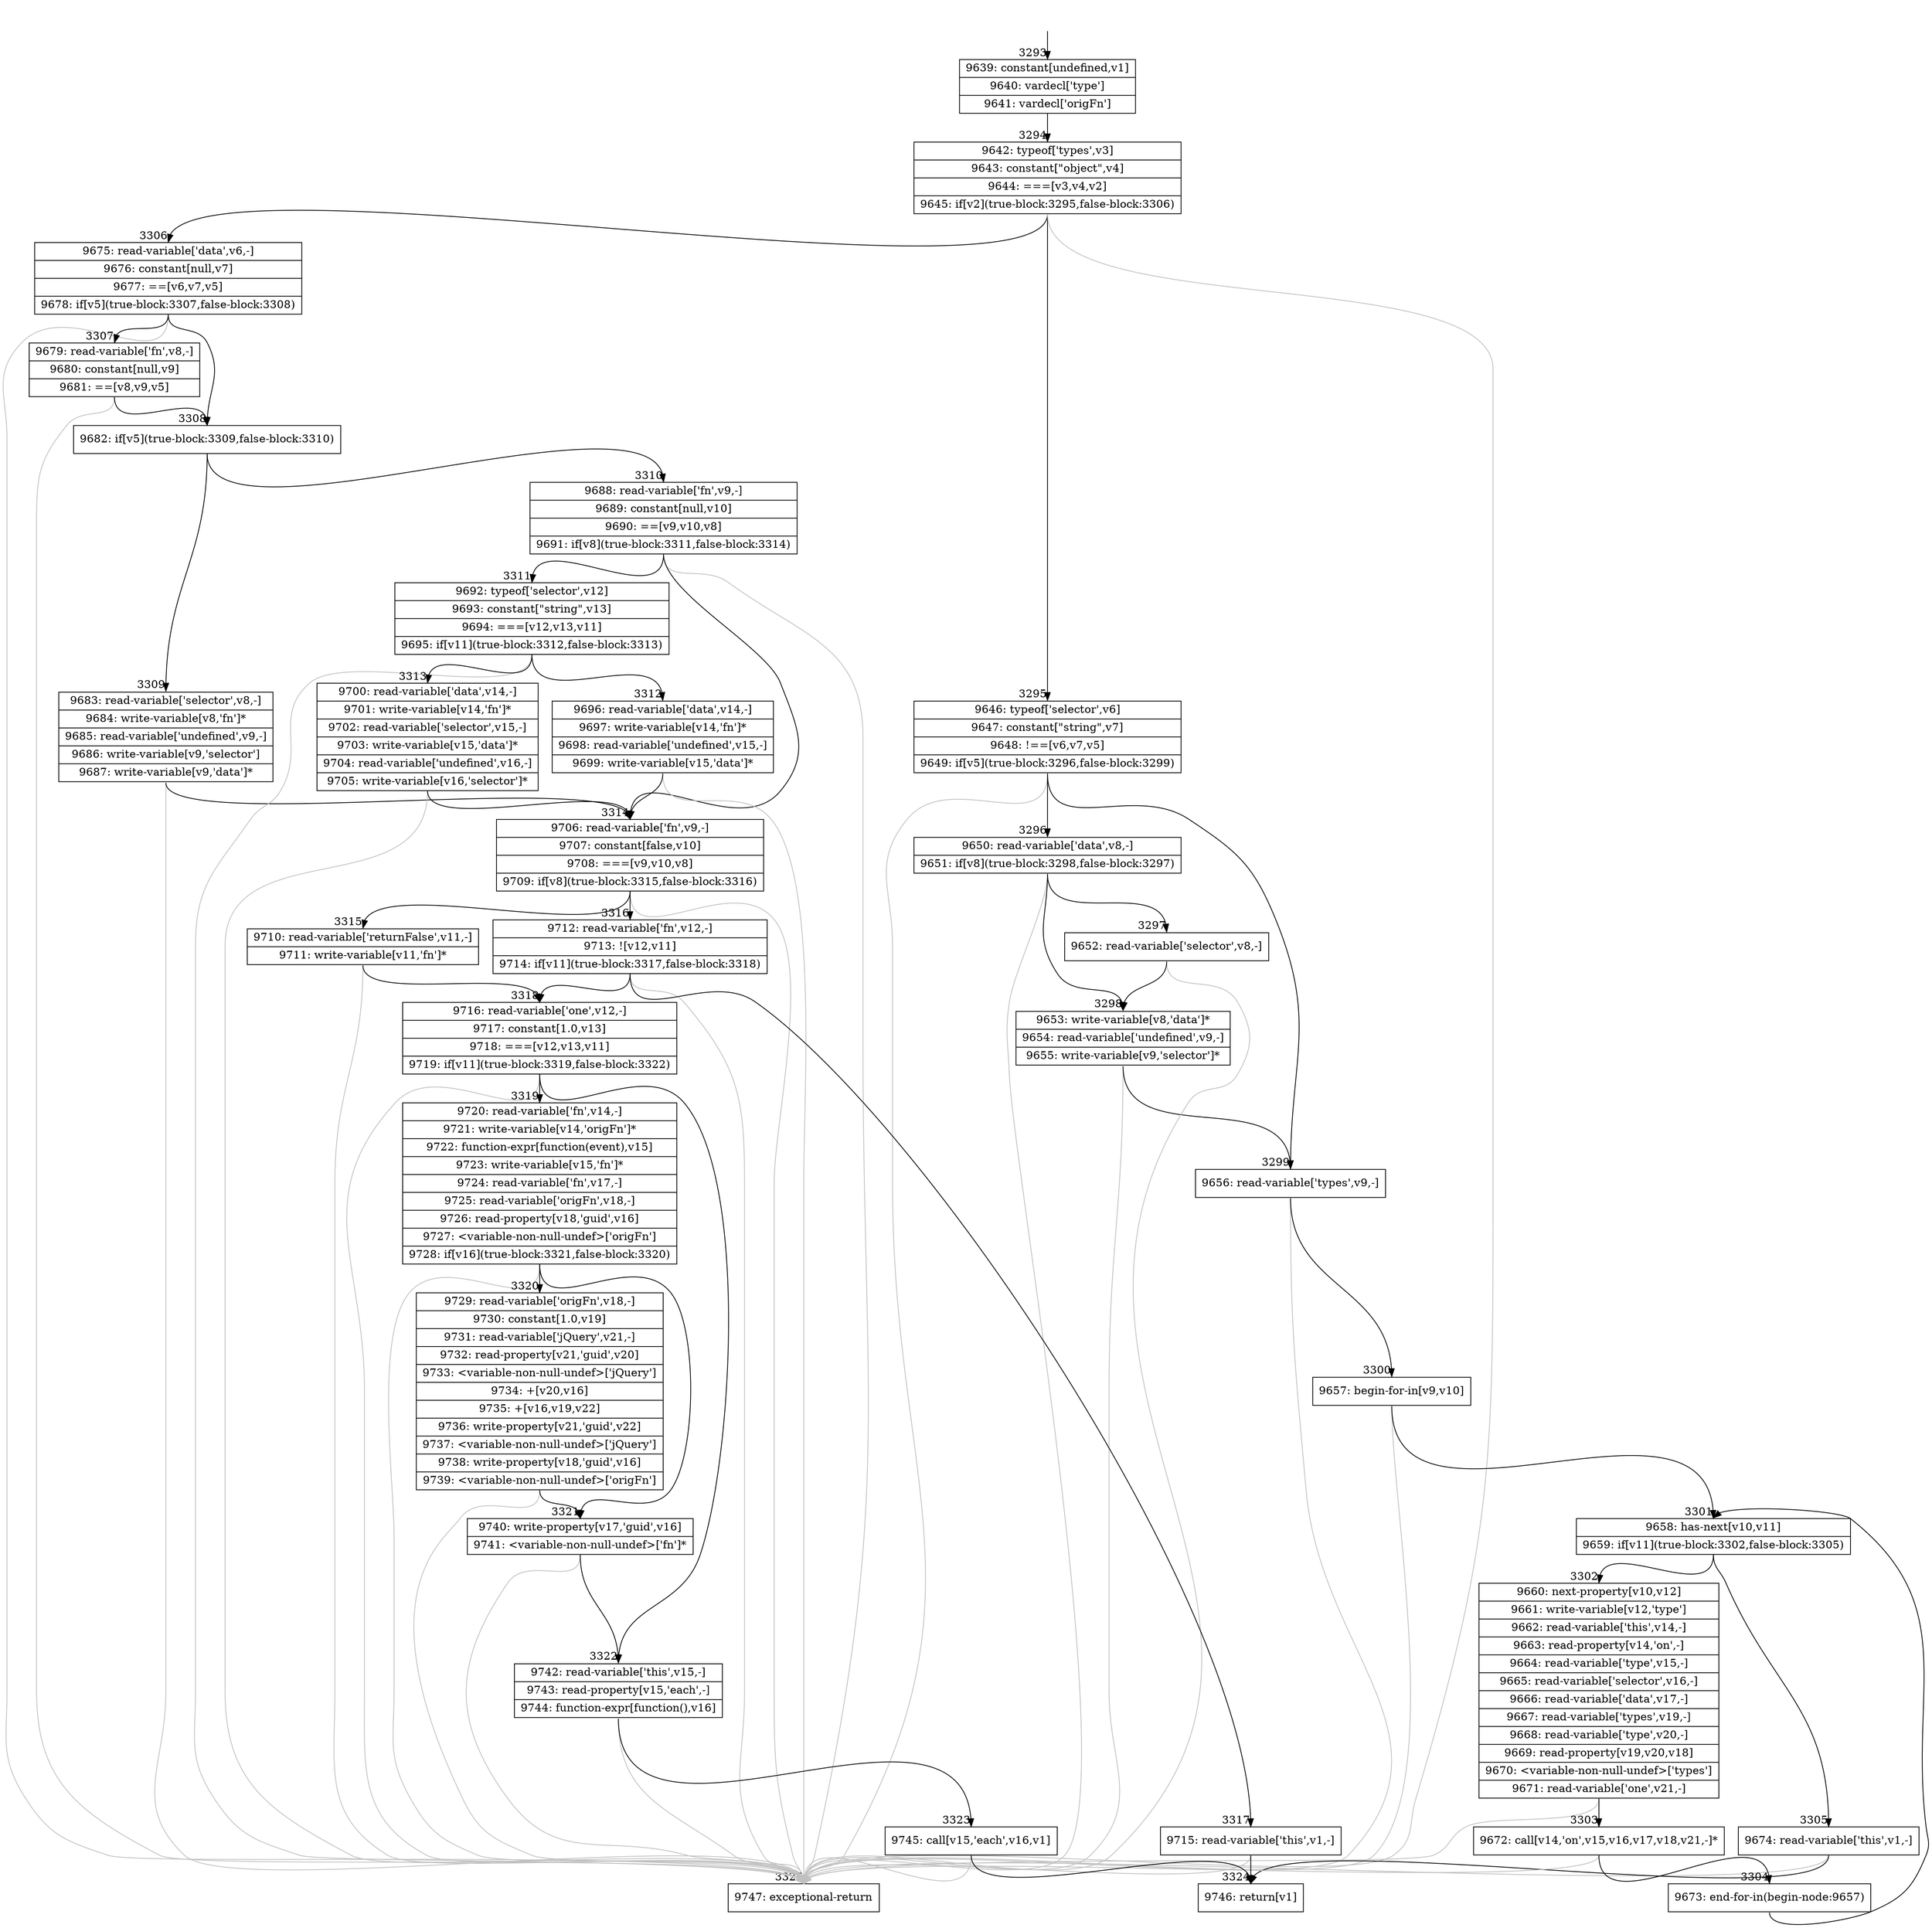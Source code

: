 digraph {
rankdir="TD"
BB_entry209[shape=none,label=""];
BB_entry209 -> BB3293 [tailport=s, headport=n, headlabel="    3293"]
BB3293 [shape=record label="{9639: constant[undefined,v1]|9640: vardecl['type']|9641: vardecl['origFn']}" ] 
BB3293 -> BB3294 [tailport=s, headport=n, headlabel="      3294"]
BB3294 [shape=record label="{9642: typeof['types',v3]|9643: constant[\"object\",v4]|9644: ===[v3,v4,v2]|9645: if[v2](true-block:3295,false-block:3306)}" ] 
BB3294 -> BB3295 [tailport=s, headport=n, headlabel="      3295"]
BB3294 -> BB3306 [tailport=s, headport=n, headlabel="      3306"]
BB3294 -> BB3325 [tailport=s, headport=n, color=gray, headlabel="      3325"]
BB3295 [shape=record label="{9646: typeof['selector',v6]|9647: constant[\"string\",v7]|9648: !==[v6,v7,v5]|9649: if[v5](true-block:3296,false-block:3299)}" ] 
BB3295 -> BB3296 [tailport=s, headport=n, headlabel="      3296"]
BB3295 -> BB3299 [tailport=s, headport=n, headlabel="      3299"]
BB3295 -> BB3325 [tailport=s, headport=n, color=gray]
BB3296 [shape=record label="{9650: read-variable['data',v8,-]|9651: if[v8](true-block:3298,false-block:3297)}" ] 
BB3296 -> BB3298 [tailport=s, headport=n, headlabel="      3298"]
BB3296 -> BB3297 [tailport=s, headport=n, headlabel="      3297"]
BB3296 -> BB3325 [tailport=s, headport=n, color=gray]
BB3297 [shape=record label="{9652: read-variable['selector',v8,-]}" ] 
BB3297 -> BB3298 [tailport=s, headport=n]
BB3297 -> BB3325 [tailport=s, headport=n, color=gray]
BB3298 [shape=record label="{9653: write-variable[v8,'data']*|9654: read-variable['undefined',v9,-]|9655: write-variable[v9,'selector']*}" ] 
BB3298 -> BB3299 [tailport=s, headport=n]
BB3298 -> BB3325 [tailport=s, headport=n, color=gray]
BB3299 [shape=record label="{9656: read-variable['types',v9,-]}" ] 
BB3299 -> BB3300 [tailport=s, headport=n, headlabel="      3300"]
BB3299 -> BB3325 [tailport=s, headport=n, color=gray]
BB3300 [shape=record label="{9657: begin-for-in[v9,v10]}" ] 
BB3300 -> BB3301 [tailport=s, headport=n, headlabel="      3301"]
BB3300 -> BB3325 [tailport=s, headport=n, color=gray]
BB3301 [shape=record label="{9658: has-next[v10,v11]|9659: if[v11](true-block:3302,false-block:3305)}" ] 
BB3301 -> BB3302 [tailport=s, headport=n, headlabel="      3302"]
BB3301 -> BB3305 [tailport=s, headport=n, headlabel="      3305"]
BB3302 [shape=record label="{9660: next-property[v10,v12]|9661: write-variable[v12,'type']|9662: read-variable['this',v14,-]|9663: read-property[v14,'on',-]|9664: read-variable['type',v15,-]|9665: read-variable['selector',v16,-]|9666: read-variable['data',v17,-]|9667: read-variable['types',v19,-]|9668: read-variable['type',v20,-]|9669: read-property[v19,v20,v18]|9670: \<variable-non-null-undef\>['types']|9671: read-variable['one',v21,-]}" ] 
BB3302 -> BB3303 [tailport=s, headport=n, headlabel="      3303"]
BB3302 -> BB3325 [tailport=s, headport=n, color=gray]
BB3303 [shape=record label="{9672: call[v14,'on',v15,v16,v17,v18,v21,-]*}" ] 
BB3303 -> BB3304 [tailport=s, headport=n, headlabel="      3304"]
BB3303 -> BB3325 [tailport=s, headport=n, color=gray]
BB3304 [shape=record label="{9673: end-for-in(begin-node:9657)}" ] 
BB3304 -> BB3301 [tailport=s, headport=n]
BB3305 [shape=record label="{9674: read-variable['this',v1,-]}" ] 
BB3305 -> BB3324 [tailport=s, headport=n, headlabel="      3324"]
BB3305 -> BB3325 [tailport=s, headport=n, color=gray]
BB3306 [shape=record label="{9675: read-variable['data',v6,-]|9676: constant[null,v7]|9677: ==[v6,v7,v5]|9678: if[v5](true-block:3307,false-block:3308)}" ] 
BB3306 -> BB3308 [tailport=s, headport=n, headlabel="      3308"]
BB3306 -> BB3307 [tailport=s, headport=n, headlabel="      3307"]
BB3306 -> BB3325 [tailport=s, headport=n, color=gray]
BB3307 [shape=record label="{9679: read-variable['fn',v8,-]|9680: constant[null,v9]|9681: ==[v8,v9,v5]}" ] 
BB3307 -> BB3308 [tailport=s, headport=n]
BB3307 -> BB3325 [tailport=s, headport=n, color=gray]
BB3308 [shape=record label="{9682: if[v5](true-block:3309,false-block:3310)}" ] 
BB3308 -> BB3309 [tailport=s, headport=n, headlabel="      3309"]
BB3308 -> BB3310 [tailport=s, headport=n, headlabel="      3310"]
BB3309 [shape=record label="{9683: read-variable['selector',v8,-]|9684: write-variable[v8,'fn']*|9685: read-variable['undefined',v9,-]|9686: write-variable[v9,'selector']|9687: write-variable[v9,'data']*}" ] 
BB3309 -> BB3314 [tailport=s, headport=n, headlabel="      3314"]
BB3309 -> BB3325 [tailport=s, headport=n, color=gray]
BB3310 [shape=record label="{9688: read-variable['fn',v9,-]|9689: constant[null,v10]|9690: ==[v9,v10,v8]|9691: if[v8](true-block:3311,false-block:3314)}" ] 
BB3310 -> BB3311 [tailport=s, headport=n, headlabel="      3311"]
BB3310 -> BB3314 [tailport=s, headport=n]
BB3310 -> BB3325 [tailport=s, headport=n, color=gray]
BB3311 [shape=record label="{9692: typeof['selector',v12]|9693: constant[\"string\",v13]|9694: ===[v12,v13,v11]|9695: if[v11](true-block:3312,false-block:3313)}" ] 
BB3311 -> BB3312 [tailport=s, headport=n, headlabel="      3312"]
BB3311 -> BB3313 [tailport=s, headport=n, headlabel="      3313"]
BB3311 -> BB3325 [tailport=s, headport=n, color=gray]
BB3312 [shape=record label="{9696: read-variable['data',v14,-]|9697: write-variable[v14,'fn']*|9698: read-variable['undefined',v15,-]|9699: write-variable[v15,'data']*}" ] 
BB3312 -> BB3314 [tailport=s, headport=n]
BB3312 -> BB3325 [tailport=s, headport=n, color=gray]
BB3313 [shape=record label="{9700: read-variable['data',v14,-]|9701: write-variable[v14,'fn']*|9702: read-variable['selector',v15,-]|9703: write-variable[v15,'data']*|9704: read-variable['undefined',v16,-]|9705: write-variable[v16,'selector']*}" ] 
BB3313 -> BB3314 [tailport=s, headport=n]
BB3313 -> BB3325 [tailport=s, headport=n, color=gray]
BB3314 [shape=record label="{9706: read-variable['fn',v9,-]|9707: constant[false,v10]|9708: ===[v9,v10,v8]|9709: if[v8](true-block:3315,false-block:3316)}" ] 
BB3314 -> BB3315 [tailport=s, headport=n, headlabel="      3315"]
BB3314 -> BB3316 [tailport=s, headport=n, headlabel="      3316"]
BB3314 -> BB3325 [tailport=s, headport=n, color=gray]
BB3315 [shape=record label="{9710: read-variable['returnFalse',v11,-]|9711: write-variable[v11,'fn']*}" ] 
BB3315 -> BB3318 [tailport=s, headport=n, headlabel="      3318"]
BB3315 -> BB3325 [tailport=s, headport=n, color=gray]
BB3316 [shape=record label="{9712: read-variable['fn',v12,-]|9713: ![v12,v11]|9714: if[v11](true-block:3317,false-block:3318)}" ] 
BB3316 -> BB3317 [tailport=s, headport=n, headlabel="      3317"]
BB3316 -> BB3318 [tailport=s, headport=n]
BB3316 -> BB3325 [tailport=s, headport=n, color=gray]
BB3317 [shape=record label="{9715: read-variable['this',v1,-]}" ] 
BB3317 -> BB3324 [tailport=s, headport=n]
BB3317 -> BB3325 [tailport=s, headport=n, color=gray]
BB3318 [shape=record label="{9716: read-variable['one',v12,-]|9717: constant[1.0,v13]|9718: ===[v12,v13,v11]|9719: if[v11](true-block:3319,false-block:3322)}" ] 
BB3318 -> BB3319 [tailport=s, headport=n, headlabel="      3319"]
BB3318 -> BB3322 [tailport=s, headport=n, headlabel="      3322"]
BB3318 -> BB3325 [tailport=s, headport=n, color=gray]
BB3319 [shape=record label="{9720: read-variable['fn',v14,-]|9721: write-variable[v14,'origFn']*|9722: function-expr[function(event),v15]|9723: write-variable[v15,'fn']*|9724: read-variable['fn',v17,-]|9725: read-variable['origFn',v18,-]|9726: read-property[v18,'guid',v16]|9727: \<variable-non-null-undef\>['origFn']|9728: if[v16](true-block:3321,false-block:3320)}" ] 
BB3319 -> BB3321 [tailport=s, headport=n, headlabel="      3321"]
BB3319 -> BB3320 [tailport=s, headport=n, headlabel="      3320"]
BB3319 -> BB3325 [tailport=s, headport=n, color=gray]
BB3320 [shape=record label="{9729: read-variable['origFn',v18,-]|9730: constant[1.0,v19]|9731: read-variable['jQuery',v21,-]|9732: read-property[v21,'guid',v20]|9733: \<variable-non-null-undef\>['jQuery']|9734: +[v20,v16]|9735: +[v16,v19,v22]|9736: write-property[v21,'guid',v22]|9737: \<variable-non-null-undef\>['jQuery']|9738: write-property[v18,'guid',v16]|9739: \<variable-non-null-undef\>['origFn']}" ] 
BB3320 -> BB3321 [tailport=s, headport=n]
BB3320 -> BB3325 [tailport=s, headport=n, color=gray]
BB3321 [shape=record label="{9740: write-property[v17,'guid',v16]|9741: \<variable-non-null-undef\>['fn']*}" ] 
BB3321 -> BB3322 [tailport=s, headport=n]
BB3321 -> BB3325 [tailport=s, headport=n, color=gray]
BB3322 [shape=record label="{9742: read-variable['this',v15,-]|9743: read-property[v15,'each',-]|9744: function-expr[function(),v16]}" ] 
BB3322 -> BB3323 [tailport=s, headport=n, headlabel="      3323"]
BB3322 -> BB3325 [tailport=s, headport=n, color=gray]
BB3323 [shape=record label="{9745: call[v15,'each',v16,v1]}" ] 
BB3323 -> BB3324 [tailport=s, headport=n]
BB3323 -> BB3325 [tailport=s, headport=n, color=gray]
BB3324 [shape=record label="{9746: return[v1]}" ] 
BB3325 [shape=record label="{9747: exceptional-return}" ] 
}
